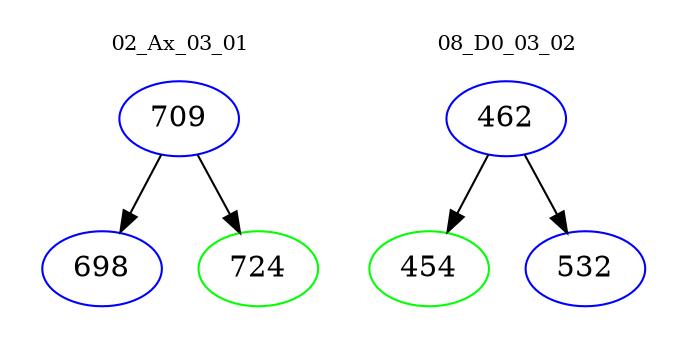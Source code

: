digraph{
subgraph cluster_0 {
color = white
label = "02_Ax_03_01";
fontsize=10;
T0_709 [label="709", color="blue"]
T0_709 -> T0_698 [color="black"]
T0_698 [label="698", color="blue"]
T0_709 -> T0_724 [color="black"]
T0_724 [label="724", color="green"]
}
subgraph cluster_1 {
color = white
label = "08_D0_03_02";
fontsize=10;
T1_462 [label="462", color="blue"]
T1_462 -> T1_454 [color="black"]
T1_454 [label="454", color="green"]
T1_462 -> T1_532 [color="black"]
T1_532 [label="532", color="blue"]
}
}
